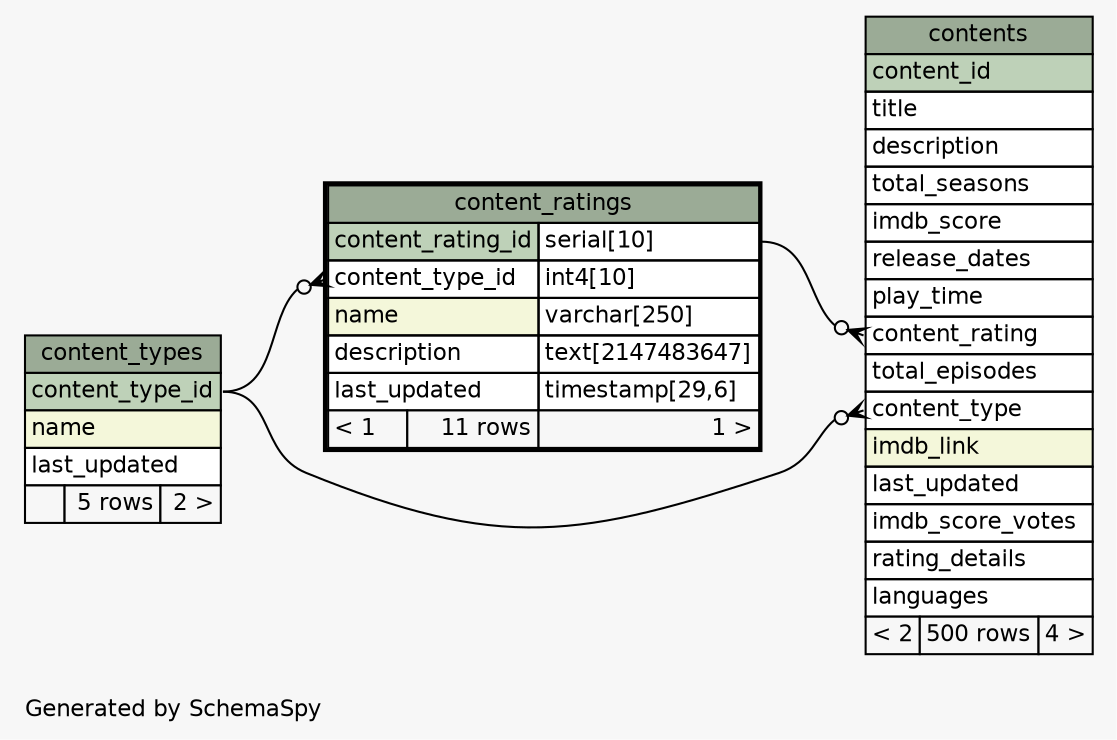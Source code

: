 // dot 2.38.0 on Linux 4.8.0-49-generic
// SchemaSpy rev 590
digraph "oneDegreeRelationshipsDiagram" {
  graph [
    rankdir="RL"
    bgcolor="#f7f7f7"
    label="\nGenerated by SchemaSpy"
    labeljust="l"
    nodesep="0.18"
    ranksep="0.46"
    fontname="Helvetica"
    fontsize="11"
  ];
  node [
    fontname="Helvetica"
    fontsize="11"
    shape="plaintext"
  ];
  edge [
    arrowsize="0.8"
  ];
  "content_ratings":"content_type_id":w -> "content_types":"content_type_id":e [arrowhead=none dir=back arrowtail=crowodot];
  "contents":"content_rating":w -> "content_ratings":"content_rating_id.type":e [arrowhead=none dir=back arrowtail=crowodot];
  "contents":"content_type":w -> "content_types":"content_type_id":e [arrowhead=none dir=back arrowtail=crowodot];
  "content_ratings" [
    label=<
    <TABLE BORDER="2" CELLBORDER="1" CELLSPACING="0" BGCOLOR="#ffffff">
      <TR><TD COLSPAN="3" BGCOLOR="#9bab96" ALIGN="CENTER">content_ratings</TD></TR>
      <TR><TD PORT="content_rating_id" COLSPAN="2" BGCOLOR="#bed1b8" ALIGN="LEFT">content_rating_id</TD><TD PORT="content_rating_id.type" ALIGN="LEFT">serial[10]</TD></TR>
      <TR><TD PORT="content_type_id" COLSPAN="2" ALIGN="LEFT">content_type_id</TD><TD PORT="content_type_id.type" ALIGN="LEFT">int4[10]</TD></TR>
      <TR><TD PORT="name" COLSPAN="2" BGCOLOR="#f4f7da" ALIGN="LEFT">name</TD><TD PORT="name.type" ALIGN="LEFT">varchar[250]</TD></TR>
      <TR><TD PORT="description" COLSPAN="2" ALIGN="LEFT">description</TD><TD PORT="description.type" ALIGN="LEFT">text[2147483647]</TD></TR>
      <TR><TD PORT="last_updated" COLSPAN="2" ALIGN="LEFT">last_updated</TD><TD PORT="last_updated.type" ALIGN="LEFT">timestamp[29,6]</TD></TR>
      <TR><TD ALIGN="LEFT" BGCOLOR="#f7f7f7">&lt; 1</TD><TD ALIGN="RIGHT" BGCOLOR="#f7f7f7">11 rows</TD><TD ALIGN="RIGHT" BGCOLOR="#f7f7f7">1 &gt;</TD></TR>
    </TABLE>>
    URL="content_ratings.html"
    tooltip="content_ratings"
  ];
  "content_types" [
    label=<
    <TABLE BORDER="0" CELLBORDER="1" CELLSPACING="0" BGCOLOR="#ffffff">
      <TR><TD COLSPAN="3" BGCOLOR="#9bab96" ALIGN="CENTER">content_types</TD></TR>
      <TR><TD PORT="content_type_id" COLSPAN="3" BGCOLOR="#bed1b8" ALIGN="LEFT">content_type_id</TD></TR>
      <TR><TD PORT="name" COLSPAN="3" BGCOLOR="#f4f7da" ALIGN="LEFT">name</TD></TR>
      <TR><TD PORT="last_updated" COLSPAN="3" ALIGN="LEFT">last_updated</TD></TR>
      <TR><TD ALIGN="LEFT" BGCOLOR="#f7f7f7">  </TD><TD ALIGN="RIGHT" BGCOLOR="#f7f7f7">5 rows</TD><TD ALIGN="RIGHT" BGCOLOR="#f7f7f7">2 &gt;</TD></TR>
    </TABLE>>
    URL="content_types.html"
    tooltip="content_types"
  ];
  "contents" [
    label=<
    <TABLE BORDER="0" CELLBORDER="1" CELLSPACING="0" BGCOLOR="#ffffff">
      <TR><TD COLSPAN="3" BGCOLOR="#9bab96" ALIGN="CENTER">contents</TD></TR>
      <TR><TD PORT="content_id" COLSPAN="3" BGCOLOR="#bed1b8" ALIGN="LEFT">content_id</TD></TR>
      <TR><TD PORT="title" COLSPAN="3" ALIGN="LEFT">title</TD></TR>
      <TR><TD PORT="description" COLSPAN="3" ALIGN="LEFT">description</TD></TR>
      <TR><TD PORT="total_seasons" COLSPAN="3" ALIGN="LEFT">total_seasons</TD></TR>
      <TR><TD PORT="imdb_score" COLSPAN="3" ALIGN="LEFT">imdb_score</TD></TR>
      <TR><TD PORT="release_dates" COLSPAN="3" ALIGN="LEFT">release_dates</TD></TR>
      <TR><TD PORT="play_time" COLSPAN="3" ALIGN="LEFT">play_time</TD></TR>
      <TR><TD PORT="content_rating" COLSPAN="3" ALIGN="LEFT">content_rating</TD></TR>
      <TR><TD PORT="total_episodes" COLSPAN="3" ALIGN="LEFT">total_episodes</TD></TR>
      <TR><TD PORT="content_type" COLSPAN="3" ALIGN="LEFT">content_type</TD></TR>
      <TR><TD PORT="imdb_link" COLSPAN="3" BGCOLOR="#f4f7da" ALIGN="LEFT">imdb_link</TD></TR>
      <TR><TD PORT="last_updated" COLSPAN="3" ALIGN="LEFT">last_updated</TD></TR>
      <TR><TD PORT="imdb_score_votes" COLSPAN="3" ALIGN="LEFT">imdb_score_votes</TD></TR>
      <TR><TD PORT="rating_details" COLSPAN="3" ALIGN="LEFT">rating_details</TD></TR>
      <TR><TD PORT="languages" COLSPAN="3" ALIGN="LEFT">languages</TD></TR>
      <TR><TD ALIGN="LEFT" BGCOLOR="#f7f7f7">&lt; 2</TD><TD ALIGN="RIGHT" BGCOLOR="#f7f7f7">500 rows</TD><TD ALIGN="RIGHT" BGCOLOR="#f7f7f7">4 &gt;</TD></TR>
    </TABLE>>
    URL="contents.html"
    tooltip="contents"
  ];
}
